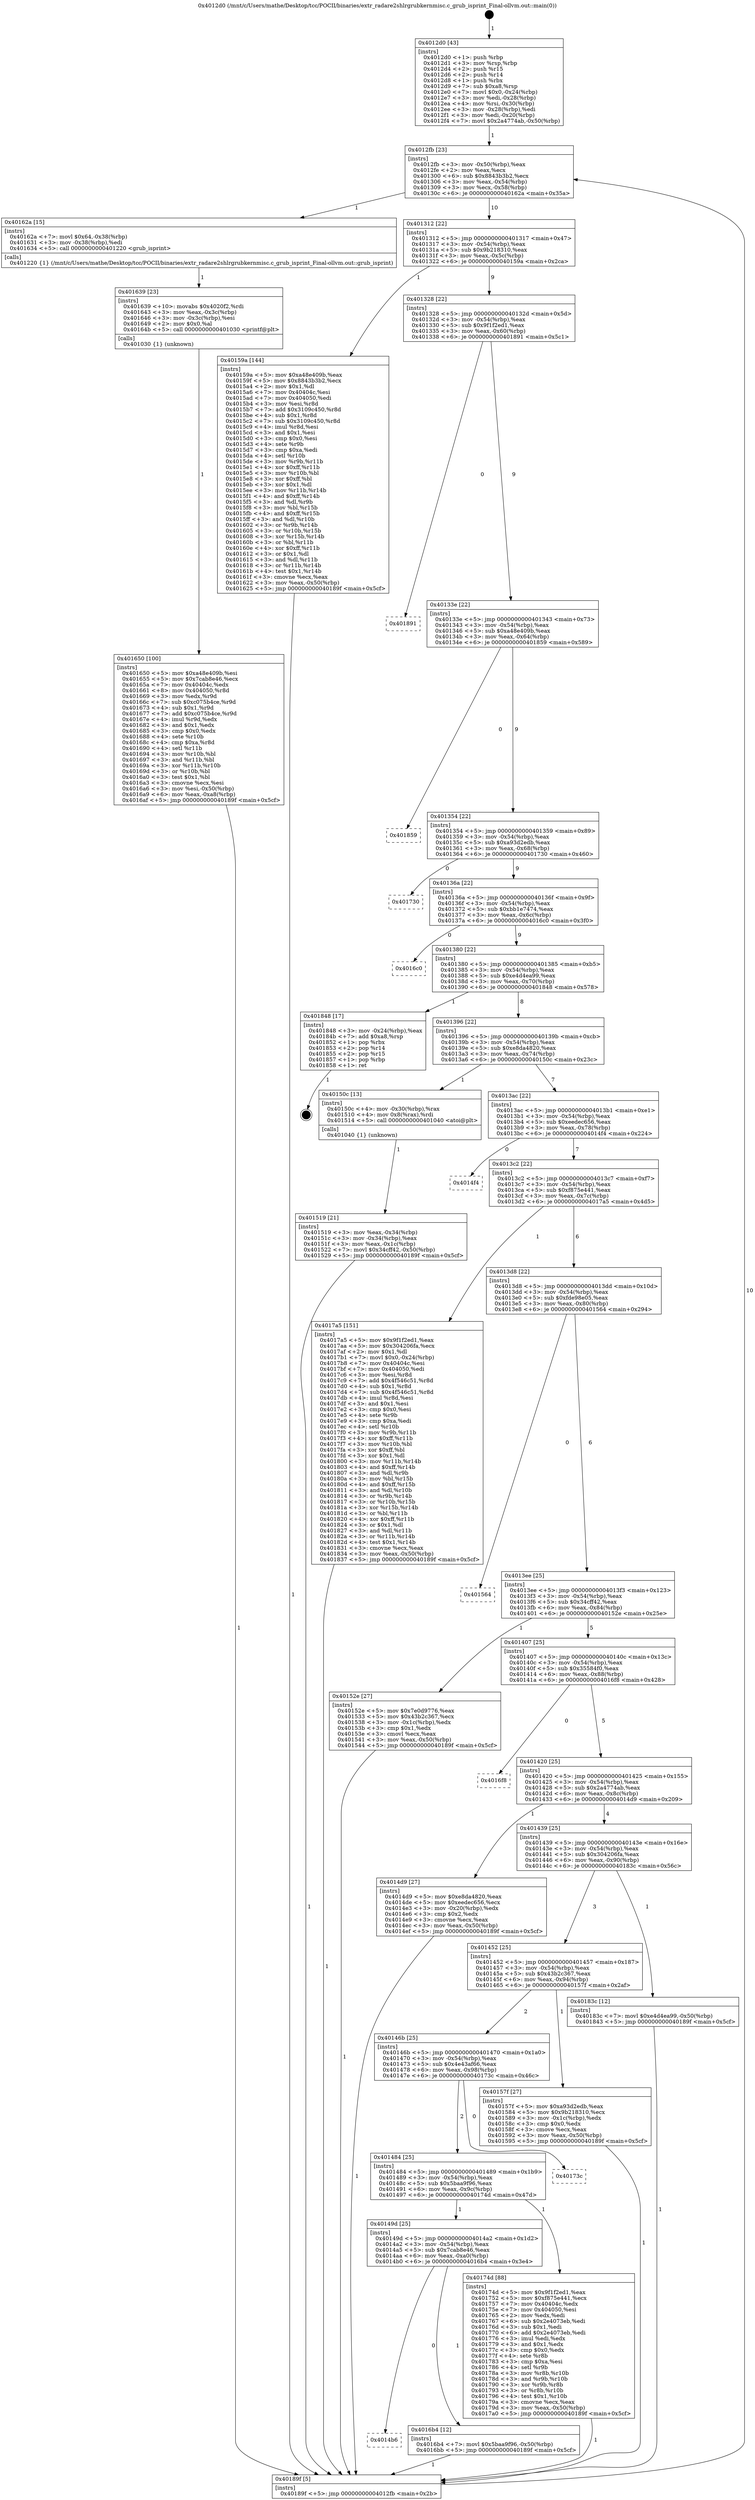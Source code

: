 digraph "0x4012d0" {
  label = "0x4012d0 (/mnt/c/Users/mathe/Desktop/tcc/POCII/binaries/extr_radare2shlrgrubkernmisc.c_grub_isprint_Final-ollvm.out::main(0))"
  labelloc = "t"
  node[shape=record]

  Entry [label="",width=0.3,height=0.3,shape=circle,fillcolor=black,style=filled]
  "0x4012fb" [label="{
     0x4012fb [23]\l
     | [instrs]\l
     &nbsp;&nbsp;0x4012fb \<+3\>: mov -0x50(%rbp),%eax\l
     &nbsp;&nbsp;0x4012fe \<+2\>: mov %eax,%ecx\l
     &nbsp;&nbsp;0x401300 \<+6\>: sub $0x8843b3b2,%ecx\l
     &nbsp;&nbsp;0x401306 \<+3\>: mov %eax,-0x54(%rbp)\l
     &nbsp;&nbsp;0x401309 \<+3\>: mov %ecx,-0x58(%rbp)\l
     &nbsp;&nbsp;0x40130c \<+6\>: je 000000000040162a \<main+0x35a\>\l
  }"]
  "0x40162a" [label="{
     0x40162a [15]\l
     | [instrs]\l
     &nbsp;&nbsp;0x40162a \<+7\>: movl $0x64,-0x38(%rbp)\l
     &nbsp;&nbsp;0x401631 \<+3\>: mov -0x38(%rbp),%edi\l
     &nbsp;&nbsp;0x401634 \<+5\>: call 0000000000401220 \<grub_isprint\>\l
     | [calls]\l
     &nbsp;&nbsp;0x401220 \{1\} (/mnt/c/Users/mathe/Desktop/tcc/POCII/binaries/extr_radare2shlrgrubkernmisc.c_grub_isprint_Final-ollvm.out::grub_isprint)\l
  }"]
  "0x401312" [label="{
     0x401312 [22]\l
     | [instrs]\l
     &nbsp;&nbsp;0x401312 \<+5\>: jmp 0000000000401317 \<main+0x47\>\l
     &nbsp;&nbsp;0x401317 \<+3\>: mov -0x54(%rbp),%eax\l
     &nbsp;&nbsp;0x40131a \<+5\>: sub $0x9b218310,%eax\l
     &nbsp;&nbsp;0x40131f \<+3\>: mov %eax,-0x5c(%rbp)\l
     &nbsp;&nbsp;0x401322 \<+6\>: je 000000000040159a \<main+0x2ca\>\l
  }"]
  Exit [label="",width=0.3,height=0.3,shape=circle,fillcolor=black,style=filled,peripheries=2]
  "0x40159a" [label="{
     0x40159a [144]\l
     | [instrs]\l
     &nbsp;&nbsp;0x40159a \<+5\>: mov $0xa48e409b,%eax\l
     &nbsp;&nbsp;0x40159f \<+5\>: mov $0x8843b3b2,%ecx\l
     &nbsp;&nbsp;0x4015a4 \<+2\>: mov $0x1,%dl\l
     &nbsp;&nbsp;0x4015a6 \<+7\>: mov 0x40404c,%esi\l
     &nbsp;&nbsp;0x4015ad \<+7\>: mov 0x404050,%edi\l
     &nbsp;&nbsp;0x4015b4 \<+3\>: mov %esi,%r8d\l
     &nbsp;&nbsp;0x4015b7 \<+7\>: add $0x3109c450,%r8d\l
     &nbsp;&nbsp;0x4015be \<+4\>: sub $0x1,%r8d\l
     &nbsp;&nbsp;0x4015c2 \<+7\>: sub $0x3109c450,%r8d\l
     &nbsp;&nbsp;0x4015c9 \<+4\>: imul %r8d,%esi\l
     &nbsp;&nbsp;0x4015cd \<+3\>: and $0x1,%esi\l
     &nbsp;&nbsp;0x4015d0 \<+3\>: cmp $0x0,%esi\l
     &nbsp;&nbsp;0x4015d3 \<+4\>: sete %r9b\l
     &nbsp;&nbsp;0x4015d7 \<+3\>: cmp $0xa,%edi\l
     &nbsp;&nbsp;0x4015da \<+4\>: setl %r10b\l
     &nbsp;&nbsp;0x4015de \<+3\>: mov %r9b,%r11b\l
     &nbsp;&nbsp;0x4015e1 \<+4\>: xor $0xff,%r11b\l
     &nbsp;&nbsp;0x4015e5 \<+3\>: mov %r10b,%bl\l
     &nbsp;&nbsp;0x4015e8 \<+3\>: xor $0xff,%bl\l
     &nbsp;&nbsp;0x4015eb \<+3\>: xor $0x1,%dl\l
     &nbsp;&nbsp;0x4015ee \<+3\>: mov %r11b,%r14b\l
     &nbsp;&nbsp;0x4015f1 \<+4\>: and $0xff,%r14b\l
     &nbsp;&nbsp;0x4015f5 \<+3\>: and %dl,%r9b\l
     &nbsp;&nbsp;0x4015f8 \<+3\>: mov %bl,%r15b\l
     &nbsp;&nbsp;0x4015fb \<+4\>: and $0xff,%r15b\l
     &nbsp;&nbsp;0x4015ff \<+3\>: and %dl,%r10b\l
     &nbsp;&nbsp;0x401602 \<+3\>: or %r9b,%r14b\l
     &nbsp;&nbsp;0x401605 \<+3\>: or %r10b,%r15b\l
     &nbsp;&nbsp;0x401608 \<+3\>: xor %r15b,%r14b\l
     &nbsp;&nbsp;0x40160b \<+3\>: or %bl,%r11b\l
     &nbsp;&nbsp;0x40160e \<+4\>: xor $0xff,%r11b\l
     &nbsp;&nbsp;0x401612 \<+3\>: or $0x1,%dl\l
     &nbsp;&nbsp;0x401615 \<+3\>: and %dl,%r11b\l
     &nbsp;&nbsp;0x401618 \<+3\>: or %r11b,%r14b\l
     &nbsp;&nbsp;0x40161b \<+4\>: test $0x1,%r14b\l
     &nbsp;&nbsp;0x40161f \<+3\>: cmovne %ecx,%eax\l
     &nbsp;&nbsp;0x401622 \<+3\>: mov %eax,-0x50(%rbp)\l
     &nbsp;&nbsp;0x401625 \<+5\>: jmp 000000000040189f \<main+0x5cf\>\l
  }"]
  "0x401328" [label="{
     0x401328 [22]\l
     | [instrs]\l
     &nbsp;&nbsp;0x401328 \<+5\>: jmp 000000000040132d \<main+0x5d\>\l
     &nbsp;&nbsp;0x40132d \<+3\>: mov -0x54(%rbp),%eax\l
     &nbsp;&nbsp;0x401330 \<+5\>: sub $0x9f1f2ed1,%eax\l
     &nbsp;&nbsp;0x401335 \<+3\>: mov %eax,-0x60(%rbp)\l
     &nbsp;&nbsp;0x401338 \<+6\>: je 0000000000401891 \<main+0x5c1\>\l
  }"]
  "0x4014b6" [label="{
     0x4014b6\l
  }", style=dashed]
  "0x401891" [label="{
     0x401891\l
  }", style=dashed]
  "0x40133e" [label="{
     0x40133e [22]\l
     | [instrs]\l
     &nbsp;&nbsp;0x40133e \<+5\>: jmp 0000000000401343 \<main+0x73\>\l
     &nbsp;&nbsp;0x401343 \<+3\>: mov -0x54(%rbp),%eax\l
     &nbsp;&nbsp;0x401346 \<+5\>: sub $0xa48e409b,%eax\l
     &nbsp;&nbsp;0x40134b \<+3\>: mov %eax,-0x64(%rbp)\l
     &nbsp;&nbsp;0x40134e \<+6\>: je 0000000000401859 \<main+0x589\>\l
  }"]
  "0x4016b4" [label="{
     0x4016b4 [12]\l
     | [instrs]\l
     &nbsp;&nbsp;0x4016b4 \<+7\>: movl $0x5baa9f96,-0x50(%rbp)\l
     &nbsp;&nbsp;0x4016bb \<+5\>: jmp 000000000040189f \<main+0x5cf\>\l
  }"]
  "0x401859" [label="{
     0x401859\l
  }", style=dashed]
  "0x401354" [label="{
     0x401354 [22]\l
     | [instrs]\l
     &nbsp;&nbsp;0x401354 \<+5\>: jmp 0000000000401359 \<main+0x89\>\l
     &nbsp;&nbsp;0x401359 \<+3\>: mov -0x54(%rbp),%eax\l
     &nbsp;&nbsp;0x40135c \<+5\>: sub $0xa93d2edb,%eax\l
     &nbsp;&nbsp;0x401361 \<+3\>: mov %eax,-0x68(%rbp)\l
     &nbsp;&nbsp;0x401364 \<+6\>: je 0000000000401730 \<main+0x460\>\l
  }"]
  "0x40149d" [label="{
     0x40149d [25]\l
     | [instrs]\l
     &nbsp;&nbsp;0x40149d \<+5\>: jmp 00000000004014a2 \<main+0x1d2\>\l
     &nbsp;&nbsp;0x4014a2 \<+3\>: mov -0x54(%rbp),%eax\l
     &nbsp;&nbsp;0x4014a5 \<+5\>: sub $0x7cab8e46,%eax\l
     &nbsp;&nbsp;0x4014aa \<+6\>: mov %eax,-0xa0(%rbp)\l
     &nbsp;&nbsp;0x4014b0 \<+6\>: je 00000000004016b4 \<main+0x3e4\>\l
  }"]
  "0x401730" [label="{
     0x401730\l
  }", style=dashed]
  "0x40136a" [label="{
     0x40136a [22]\l
     | [instrs]\l
     &nbsp;&nbsp;0x40136a \<+5\>: jmp 000000000040136f \<main+0x9f\>\l
     &nbsp;&nbsp;0x40136f \<+3\>: mov -0x54(%rbp),%eax\l
     &nbsp;&nbsp;0x401372 \<+5\>: sub $0xbb1e7474,%eax\l
     &nbsp;&nbsp;0x401377 \<+3\>: mov %eax,-0x6c(%rbp)\l
     &nbsp;&nbsp;0x40137a \<+6\>: je 00000000004016c0 \<main+0x3f0\>\l
  }"]
  "0x40174d" [label="{
     0x40174d [88]\l
     | [instrs]\l
     &nbsp;&nbsp;0x40174d \<+5\>: mov $0x9f1f2ed1,%eax\l
     &nbsp;&nbsp;0x401752 \<+5\>: mov $0xf875e441,%ecx\l
     &nbsp;&nbsp;0x401757 \<+7\>: mov 0x40404c,%edx\l
     &nbsp;&nbsp;0x40175e \<+7\>: mov 0x404050,%esi\l
     &nbsp;&nbsp;0x401765 \<+2\>: mov %edx,%edi\l
     &nbsp;&nbsp;0x401767 \<+6\>: sub $0x2e4073eb,%edi\l
     &nbsp;&nbsp;0x40176d \<+3\>: sub $0x1,%edi\l
     &nbsp;&nbsp;0x401770 \<+6\>: add $0x2e4073eb,%edi\l
     &nbsp;&nbsp;0x401776 \<+3\>: imul %edi,%edx\l
     &nbsp;&nbsp;0x401779 \<+3\>: and $0x1,%edx\l
     &nbsp;&nbsp;0x40177c \<+3\>: cmp $0x0,%edx\l
     &nbsp;&nbsp;0x40177f \<+4\>: sete %r8b\l
     &nbsp;&nbsp;0x401783 \<+3\>: cmp $0xa,%esi\l
     &nbsp;&nbsp;0x401786 \<+4\>: setl %r9b\l
     &nbsp;&nbsp;0x40178a \<+3\>: mov %r8b,%r10b\l
     &nbsp;&nbsp;0x40178d \<+3\>: and %r9b,%r10b\l
     &nbsp;&nbsp;0x401790 \<+3\>: xor %r9b,%r8b\l
     &nbsp;&nbsp;0x401793 \<+3\>: or %r8b,%r10b\l
     &nbsp;&nbsp;0x401796 \<+4\>: test $0x1,%r10b\l
     &nbsp;&nbsp;0x40179a \<+3\>: cmovne %ecx,%eax\l
     &nbsp;&nbsp;0x40179d \<+3\>: mov %eax,-0x50(%rbp)\l
     &nbsp;&nbsp;0x4017a0 \<+5\>: jmp 000000000040189f \<main+0x5cf\>\l
  }"]
  "0x4016c0" [label="{
     0x4016c0\l
  }", style=dashed]
  "0x401380" [label="{
     0x401380 [22]\l
     | [instrs]\l
     &nbsp;&nbsp;0x401380 \<+5\>: jmp 0000000000401385 \<main+0xb5\>\l
     &nbsp;&nbsp;0x401385 \<+3\>: mov -0x54(%rbp),%eax\l
     &nbsp;&nbsp;0x401388 \<+5\>: sub $0xe4d4ea99,%eax\l
     &nbsp;&nbsp;0x40138d \<+3\>: mov %eax,-0x70(%rbp)\l
     &nbsp;&nbsp;0x401390 \<+6\>: je 0000000000401848 \<main+0x578\>\l
  }"]
  "0x401484" [label="{
     0x401484 [25]\l
     | [instrs]\l
     &nbsp;&nbsp;0x401484 \<+5\>: jmp 0000000000401489 \<main+0x1b9\>\l
     &nbsp;&nbsp;0x401489 \<+3\>: mov -0x54(%rbp),%eax\l
     &nbsp;&nbsp;0x40148c \<+5\>: sub $0x5baa9f96,%eax\l
     &nbsp;&nbsp;0x401491 \<+6\>: mov %eax,-0x9c(%rbp)\l
     &nbsp;&nbsp;0x401497 \<+6\>: je 000000000040174d \<main+0x47d\>\l
  }"]
  "0x401848" [label="{
     0x401848 [17]\l
     | [instrs]\l
     &nbsp;&nbsp;0x401848 \<+3\>: mov -0x24(%rbp),%eax\l
     &nbsp;&nbsp;0x40184b \<+7\>: add $0xa8,%rsp\l
     &nbsp;&nbsp;0x401852 \<+1\>: pop %rbx\l
     &nbsp;&nbsp;0x401853 \<+2\>: pop %r14\l
     &nbsp;&nbsp;0x401855 \<+2\>: pop %r15\l
     &nbsp;&nbsp;0x401857 \<+1\>: pop %rbp\l
     &nbsp;&nbsp;0x401858 \<+1\>: ret\l
  }"]
  "0x401396" [label="{
     0x401396 [22]\l
     | [instrs]\l
     &nbsp;&nbsp;0x401396 \<+5\>: jmp 000000000040139b \<main+0xcb\>\l
     &nbsp;&nbsp;0x40139b \<+3\>: mov -0x54(%rbp),%eax\l
     &nbsp;&nbsp;0x40139e \<+5\>: sub $0xe8da4820,%eax\l
     &nbsp;&nbsp;0x4013a3 \<+3\>: mov %eax,-0x74(%rbp)\l
     &nbsp;&nbsp;0x4013a6 \<+6\>: je 000000000040150c \<main+0x23c\>\l
  }"]
  "0x40173c" [label="{
     0x40173c\l
  }", style=dashed]
  "0x40150c" [label="{
     0x40150c [13]\l
     | [instrs]\l
     &nbsp;&nbsp;0x40150c \<+4\>: mov -0x30(%rbp),%rax\l
     &nbsp;&nbsp;0x401510 \<+4\>: mov 0x8(%rax),%rdi\l
     &nbsp;&nbsp;0x401514 \<+5\>: call 0000000000401040 \<atoi@plt\>\l
     | [calls]\l
     &nbsp;&nbsp;0x401040 \{1\} (unknown)\l
  }"]
  "0x4013ac" [label="{
     0x4013ac [22]\l
     | [instrs]\l
     &nbsp;&nbsp;0x4013ac \<+5\>: jmp 00000000004013b1 \<main+0xe1\>\l
     &nbsp;&nbsp;0x4013b1 \<+3\>: mov -0x54(%rbp),%eax\l
     &nbsp;&nbsp;0x4013b4 \<+5\>: sub $0xeedec656,%eax\l
     &nbsp;&nbsp;0x4013b9 \<+3\>: mov %eax,-0x78(%rbp)\l
     &nbsp;&nbsp;0x4013bc \<+6\>: je 00000000004014f4 \<main+0x224\>\l
  }"]
  "0x401650" [label="{
     0x401650 [100]\l
     | [instrs]\l
     &nbsp;&nbsp;0x401650 \<+5\>: mov $0xa48e409b,%esi\l
     &nbsp;&nbsp;0x401655 \<+5\>: mov $0x7cab8e46,%ecx\l
     &nbsp;&nbsp;0x40165a \<+7\>: mov 0x40404c,%edx\l
     &nbsp;&nbsp;0x401661 \<+8\>: mov 0x404050,%r8d\l
     &nbsp;&nbsp;0x401669 \<+3\>: mov %edx,%r9d\l
     &nbsp;&nbsp;0x40166c \<+7\>: sub $0xc075b4ce,%r9d\l
     &nbsp;&nbsp;0x401673 \<+4\>: sub $0x1,%r9d\l
     &nbsp;&nbsp;0x401677 \<+7\>: add $0xc075b4ce,%r9d\l
     &nbsp;&nbsp;0x40167e \<+4\>: imul %r9d,%edx\l
     &nbsp;&nbsp;0x401682 \<+3\>: and $0x1,%edx\l
     &nbsp;&nbsp;0x401685 \<+3\>: cmp $0x0,%edx\l
     &nbsp;&nbsp;0x401688 \<+4\>: sete %r10b\l
     &nbsp;&nbsp;0x40168c \<+4\>: cmp $0xa,%r8d\l
     &nbsp;&nbsp;0x401690 \<+4\>: setl %r11b\l
     &nbsp;&nbsp;0x401694 \<+3\>: mov %r10b,%bl\l
     &nbsp;&nbsp;0x401697 \<+3\>: and %r11b,%bl\l
     &nbsp;&nbsp;0x40169a \<+3\>: xor %r11b,%r10b\l
     &nbsp;&nbsp;0x40169d \<+3\>: or %r10b,%bl\l
     &nbsp;&nbsp;0x4016a0 \<+3\>: test $0x1,%bl\l
     &nbsp;&nbsp;0x4016a3 \<+3\>: cmovne %ecx,%esi\l
     &nbsp;&nbsp;0x4016a6 \<+3\>: mov %esi,-0x50(%rbp)\l
     &nbsp;&nbsp;0x4016a9 \<+6\>: mov %eax,-0xa8(%rbp)\l
     &nbsp;&nbsp;0x4016af \<+5\>: jmp 000000000040189f \<main+0x5cf\>\l
  }"]
  "0x4014f4" [label="{
     0x4014f4\l
  }", style=dashed]
  "0x4013c2" [label="{
     0x4013c2 [22]\l
     | [instrs]\l
     &nbsp;&nbsp;0x4013c2 \<+5\>: jmp 00000000004013c7 \<main+0xf7\>\l
     &nbsp;&nbsp;0x4013c7 \<+3\>: mov -0x54(%rbp),%eax\l
     &nbsp;&nbsp;0x4013ca \<+5\>: sub $0xf875e441,%eax\l
     &nbsp;&nbsp;0x4013cf \<+3\>: mov %eax,-0x7c(%rbp)\l
     &nbsp;&nbsp;0x4013d2 \<+6\>: je 00000000004017a5 \<main+0x4d5\>\l
  }"]
  "0x401639" [label="{
     0x401639 [23]\l
     | [instrs]\l
     &nbsp;&nbsp;0x401639 \<+10\>: movabs $0x4020f2,%rdi\l
     &nbsp;&nbsp;0x401643 \<+3\>: mov %eax,-0x3c(%rbp)\l
     &nbsp;&nbsp;0x401646 \<+3\>: mov -0x3c(%rbp),%esi\l
     &nbsp;&nbsp;0x401649 \<+2\>: mov $0x0,%al\l
     &nbsp;&nbsp;0x40164b \<+5\>: call 0000000000401030 \<printf@plt\>\l
     | [calls]\l
     &nbsp;&nbsp;0x401030 \{1\} (unknown)\l
  }"]
  "0x4017a5" [label="{
     0x4017a5 [151]\l
     | [instrs]\l
     &nbsp;&nbsp;0x4017a5 \<+5\>: mov $0x9f1f2ed1,%eax\l
     &nbsp;&nbsp;0x4017aa \<+5\>: mov $0x304206fa,%ecx\l
     &nbsp;&nbsp;0x4017af \<+2\>: mov $0x1,%dl\l
     &nbsp;&nbsp;0x4017b1 \<+7\>: movl $0x0,-0x24(%rbp)\l
     &nbsp;&nbsp;0x4017b8 \<+7\>: mov 0x40404c,%esi\l
     &nbsp;&nbsp;0x4017bf \<+7\>: mov 0x404050,%edi\l
     &nbsp;&nbsp;0x4017c6 \<+3\>: mov %esi,%r8d\l
     &nbsp;&nbsp;0x4017c9 \<+7\>: add $0x4f546c51,%r8d\l
     &nbsp;&nbsp;0x4017d0 \<+4\>: sub $0x1,%r8d\l
     &nbsp;&nbsp;0x4017d4 \<+7\>: sub $0x4f546c51,%r8d\l
     &nbsp;&nbsp;0x4017db \<+4\>: imul %r8d,%esi\l
     &nbsp;&nbsp;0x4017df \<+3\>: and $0x1,%esi\l
     &nbsp;&nbsp;0x4017e2 \<+3\>: cmp $0x0,%esi\l
     &nbsp;&nbsp;0x4017e5 \<+4\>: sete %r9b\l
     &nbsp;&nbsp;0x4017e9 \<+3\>: cmp $0xa,%edi\l
     &nbsp;&nbsp;0x4017ec \<+4\>: setl %r10b\l
     &nbsp;&nbsp;0x4017f0 \<+3\>: mov %r9b,%r11b\l
     &nbsp;&nbsp;0x4017f3 \<+4\>: xor $0xff,%r11b\l
     &nbsp;&nbsp;0x4017f7 \<+3\>: mov %r10b,%bl\l
     &nbsp;&nbsp;0x4017fa \<+3\>: xor $0xff,%bl\l
     &nbsp;&nbsp;0x4017fd \<+3\>: xor $0x1,%dl\l
     &nbsp;&nbsp;0x401800 \<+3\>: mov %r11b,%r14b\l
     &nbsp;&nbsp;0x401803 \<+4\>: and $0xff,%r14b\l
     &nbsp;&nbsp;0x401807 \<+3\>: and %dl,%r9b\l
     &nbsp;&nbsp;0x40180a \<+3\>: mov %bl,%r15b\l
     &nbsp;&nbsp;0x40180d \<+4\>: and $0xff,%r15b\l
     &nbsp;&nbsp;0x401811 \<+3\>: and %dl,%r10b\l
     &nbsp;&nbsp;0x401814 \<+3\>: or %r9b,%r14b\l
     &nbsp;&nbsp;0x401817 \<+3\>: or %r10b,%r15b\l
     &nbsp;&nbsp;0x40181a \<+3\>: xor %r15b,%r14b\l
     &nbsp;&nbsp;0x40181d \<+3\>: or %bl,%r11b\l
     &nbsp;&nbsp;0x401820 \<+4\>: xor $0xff,%r11b\l
     &nbsp;&nbsp;0x401824 \<+3\>: or $0x1,%dl\l
     &nbsp;&nbsp;0x401827 \<+3\>: and %dl,%r11b\l
     &nbsp;&nbsp;0x40182a \<+3\>: or %r11b,%r14b\l
     &nbsp;&nbsp;0x40182d \<+4\>: test $0x1,%r14b\l
     &nbsp;&nbsp;0x401831 \<+3\>: cmovne %ecx,%eax\l
     &nbsp;&nbsp;0x401834 \<+3\>: mov %eax,-0x50(%rbp)\l
     &nbsp;&nbsp;0x401837 \<+5\>: jmp 000000000040189f \<main+0x5cf\>\l
  }"]
  "0x4013d8" [label="{
     0x4013d8 [22]\l
     | [instrs]\l
     &nbsp;&nbsp;0x4013d8 \<+5\>: jmp 00000000004013dd \<main+0x10d\>\l
     &nbsp;&nbsp;0x4013dd \<+3\>: mov -0x54(%rbp),%eax\l
     &nbsp;&nbsp;0x4013e0 \<+5\>: sub $0xfde98e05,%eax\l
     &nbsp;&nbsp;0x4013e5 \<+3\>: mov %eax,-0x80(%rbp)\l
     &nbsp;&nbsp;0x4013e8 \<+6\>: je 0000000000401564 \<main+0x294\>\l
  }"]
  "0x40146b" [label="{
     0x40146b [25]\l
     | [instrs]\l
     &nbsp;&nbsp;0x40146b \<+5\>: jmp 0000000000401470 \<main+0x1a0\>\l
     &nbsp;&nbsp;0x401470 \<+3\>: mov -0x54(%rbp),%eax\l
     &nbsp;&nbsp;0x401473 \<+5\>: sub $0x4e43af66,%eax\l
     &nbsp;&nbsp;0x401478 \<+6\>: mov %eax,-0x98(%rbp)\l
     &nbsp;&nbsp;0x40147e \<+6\>: je 000000000040173c \<main+0x46c\>\l
  }"]
  "0x401564" [label="{
     0x401564\l
  }", style=dashed]
  "0x4013ee" [label="{
     0x4013ee [25]\l
     | [instrs]\l
     &nbsp;&nbsp;0x4013ee \<+5\>: jmp 00000000004013f3 \<main+0x123\>\l
     &nbsp;&nbsp;0x4013f3 \<+3\>: mov -0x54(%rbp),%eax\l
     &nbsp;&nbsp;0x4013f6 \<+5\>: sub $0x34cff42,%eax\l
     &nbsp;&nbsp;0x4013fb \<+6\>: mov %eax,-0x84(%rbp)\l
     &nbsp;&nbsp;0x401401 \<+6\>: je 000000000040152e \<main+0x25e\>\l
  }"]
  "0x40157f" [label="{
     0x40157f [27]\l
     | [instrs]\l
     &nbsp;&nbsp;0x40157f \<+5\>: mov $0xa93d2edb,%eax\l
     &nbsp;&nbsp;0x401584 \<+5\>: mov $0x9b218310,%ecx\l
     &nbsp;&nbsp;0x401589 \<+3\>: mov -0x1c(%rbp),%edx\l
     &nbsp;&nbsp;0x40158c \<+3\>: cmp $0x0,%edx\l
     &nbsp;&nbsp;0x40158f \<+3\>: cmove %ecx,%eax\l
     &nbsp;&nbsp;0x401592 \<+3\>: mov %eax,-0x50(%rbp)\l
     &nbsp;&nbsp;0x401595 \<+5\>: jmp 000000000040189f \<main+0x5cf\>\l
  }"]
  "0x40152e" [label="{
     0x40152e [27]\l
     | [instrs]\l
     &nbsp;&nbsp;0x40152e \<+5\>: mov $0x7e0d9776,%eax\l
     &nbsp;&nbsp;0x401533 \<+5\>: mov $0x43b2c367,%ecx\l
     &nbsp;&nbsp;0x401538 \<+3\>: mov -0x1c(%rbp),%edx\l
     &nbsp;&nbsp;0x40153b \<+3\>: cmp $0x1,%edx\l
     &nbsp;&nbsp;0x40153e \<+3\>: cmovl %ecx,%eax\l
     &nbsp;&nbsp;0x401541 \<+3\>: mov %eax,-0x50(%rbp)\l
     &nbsp;&nbsp;0x401544 \<+5\>: jmp 000000000040189f \<main+0x5cf\>\l
  }"]
  "0x401407" [label="{
     0x401407 [25]\l
     | [instrs]\l
     &nbsp;&nbsp;0x401407 \<+5\>: jmp 000000000040140c \<main+0x13c\>\l
     &nbsp;&nbsp;0x40140c \<+3\>: mov -0x54(%rbp),%eax\l
     &nbsp;&nbsp;0x40140f \<+5\>: sub $0x35584f0,%eax\l
     &nbsp;&nbsp;0x401414 \<+6\>: mov %eax,-0x88(%rbp)\l
     &nbsp;&nbsp;0x40141a \<+6\>: je 00000000004016f8 \<main+0x428\>\l
  }"]
  "0x401452" [label="{
     0x401452 [25]\l
     | [instrs]\l
     &nbsp;&nbsp;0x401452 \<+5\>: jmp 0000000000401457 \<main+0x187\>\l
     &nbsp;&nbsp;0x401457 \<+3\>: mov -0x54(%rbp),%eax\l
     &nbsp;&nbsp;0x40145a \<+5\>: sub $0x43b2c367,%eax\l
     &nbsp;&nbsp;0x40145f \<+6\>: mov %eax,-0x94(%rbp)\l
     &nbsp;&nbsp;0x401465 \<+6\>: je 000000000040157f \<main+0x2af\>\l
  }"]
  "0x4016f8" [label="{
     0x4016f8\l
  }", style=dashed]
  "0x401420" [label="{
     0x401420 [25]\l
     | [instrs]\l
     &nbsp;&nbsp;0x401420 \<+5\>: jmp 0000000000401425 \<main+0x155\>\l
     &nbsp;&nbsp;0x401425 \<+3\>: mov -0x54(%rbp),%eax\l
     &nbsp;&nbsp;0x401428 \<+5\>: sub $0x2a4774ab,%eax\l
     &nbsp;&nbsp;0x40142d \<+6\>: mov %eax,-0x8c(%rbp)\l
     &nbsp;&nbsp;0x401433 \<+6\>: je 00000000004014d9 \<main+0x209\>\l
  }"]
  "0x40183c" [label="{
     0x40183c [12]\l
     | [instrs]\l
     &nbsp;&nbsp;0x40183c \<+7\>: movl $0xe4d4ea99,-0x50(%rbp)\l
     &nbsp;&nbsp;0x401843 \<+5\>: jmp 000000000040189f \<main+0x5cf\>\l
  }"]
  "0x4014d9" [label="{
     0x4014d9 [27]\l
     | [instrs]\l
     &nbsp;&nbsp;0x4014d9 \<+5\>: mov $0xe8da4820,%eax\l
     &nbsp;&nbsp;0x4014de \<+5\>: mov $0xeedec656,%ecx\l
     &nbsp;&nbsp;0x4014e3 \<+3\>: mov -0x20(%rbp),%edx\l
     &nbsp;&nbsp;0x4014e6 \<+3\>: cmp $0x2,%edx\l
     &nbsp;&nbsp;0x4014e9 \<+3\>: cmovne %ecx,%eax\l
     &nbsp;&nbsp;0x4014ec \<+3\>: mov %eax,-0x50(%rbp)\l
     &nbsp;&nbsp;0x4014ef \<+5\>: jmp 000000000040189f \<main+0x5cf\>\l
  }"]
  "0x401439" [label="{
     0x401439 [25]\l
     | [instrs]\l
     &nbsp;&nbsp;0x401439 \<+5\>: jmp 000000000040143e \<main+0x16e\>\l
     &nbsp;&nbsp;0x40143e \<+3\>: mov -0x54(%rbp),%eax\l
     &nbsp;&nbsp;0x401441 \<+5\>: sub $0x304206fa,%eax\l
     &nbsp;&nbsp;0x401446 \<+6\>: mov %eax,-0x90(%rbp)\l
     &nbsp;&nbsp;0x40144c \<+6\>: je 000000000040183c \<main+0x56c\>\l
  }"]
  "0x40189f" [label="{
     0x40189f [5]\l
     | [instrs]\l
     &nbsp;&nbsp;0x40189f \<+5\>: jmp 00000000004012fb \<main+0x2b\>\l
  }"]
  "0x4012d0" [label="{
     0x4012d0 [43]\l
     | [instrs]\l
     &nbsp;&nbsp;0x4012d0 \<+1\>: push %rbp\l
     &nbsp;&nbsp;0x4012d1 \<+3\>: mov %rsp,%rbp\l
     &nbsp;&nbsp;0x4012d4 \<+2\>: push %r15\l
     &nbsp;&nbsp;0x4012d6 \<+2\>: push %r14\l
     &nbsp;&nbsp;0x4012d8 \<+1\>: push %rbx\l
     &nbsp;&nbsp;0x4012d9 \<+7\>: sub $0xa8,%rsp\l
     &nbsp;&nbsp;0x4012e0 \<+7\>: movl $0x0,-0x24(%rbp)\l
     &nbsp;&nbsp;0x4012e7 \<+3\>: mov %edi,-0x28(%rbp)\l
     &nbsp;&nbsp;0x4012ea \<+4\>: mov %rsi,-0x30(%rbp)\l
     &nbsp;&nbsp;0x4012ee \<+3\>: mov -0x28(%rbp),%edi\l
     &nbsp;&nbsp;0x4012f1 \<+3\>: mov %edi,-0x20(%rbp)\l
     &nbsp;&nbsp;0x4012f4 \<+7\>: movl $0x2a4774ab,-0x50(%rbp)\l
  }"]
  "0x401519" [label="{
     0x401519 [21]\l
     | [instrs]\l
     &nbsp;&nbsp;0x401519 \<+3\>: mov %eax,-0x34(%rbp)\l
     &nbsp;&nbsp;0x40151c \<+3\>: mov -0x34(%rbp),%eax\l
     &nbsp;&nbsp;0x40151f \<+3\>: mov %eax,-0x1c(%rbp)\l
     &nbsp;&nbsp;0x401522 \<+7\>: movl $0x34cff42,-0x50(%rbp)\l
     &nbsp;&nbsp;0x401529 \<+5\>: jmp 000000000040189f \<main+0x5cf\>\l
  }"]
  Entry -> "0x4012d0" [label=" 1"]
  "0x4012fb" -> "0x40162a" [label=" 1"]
  "0x4012fb" -> "0x401312" [label=" 10"]
  "0x401848" -> Exit [label=" 1"]
  "0x401312" -> "0x40159a" [label=" 1"]
  "0x401312" -> "0x401328" [label=" 9"]
  "0x40183c" -> "0x40189f" [label=" 1"]
  "0x401328" -> "0x401891" [label=" 0"]
  "0x401328" -> "0x40133e" [label=" 9"]
  "0x4017a5" -> "0x40189f" [label=" 1"]
  "0x40133e" -> "0x401859" [label=" 0"]
  "0x40133e" -> "0x401354" [label=" 9"]
  "0x40174d" -> "0x40189f" [label=" 1"]
  "0x401354" -> "0x401730" [label=" 0"]
  "0x401354" -> "0x40136a" [label=" 9"]
  "0x40149d" -> "0x4014b6" [label=" 0"]
  "0x40136a" -> "0x4016c0" [label=" 0"]
  "0x40136a" -> "0x401380" [label=" 9"]
  "0x40149d" -> "0x4016b4" [label=" 1"]
  "0x401380" -> "0x401848" [label=" 1"]
  "0x401380" -> "0x401396" [label=" 8"]
  "0x401484" -> "0x40149d" [label=" 1"]
  "0x401396" -> "0x40150c" [label=" 1"]
  "0x401396" -> "0x4013ac" [label=" 7"]
  "0x401484" -> "0x40174d" [label=" 1"]
  "0x4013ac" -> "0x4014f4" [label=" 0"]
  "0x4013ac" -> "0x4013c2" [label=" 7"]
  "0x40146b" -> "0x401484" [label=" 2"]
  "0x4013c2" -> "0x4017a5" [label=" 1"]
  "0x4013c2" -> "0x4013d8" [label=" 6"]
  "0x40146b" -> "0x40173c" [label=" 0"]
  "0x4013d8" -> "0x401564" [label=" 0"]
  "0x4013d8" -> "0x4013ee" [label=" 6"]
  "0x4016b4" -> "0x40189f" [label=" 1"]
  "0x4013ee" -> "0x40152e" [label=" 1"]
  "0x4013ee" -> "0x401407" [label=" 5"]
  "0x401650" -> "0x40189f" [label=" 1"]
  "0x401407" -> "0x4016f8" [label=" 0"]
  "0x401407" -> "0x401420" [label=" 5"]
  "0x40162a" -> "0x401639" [label=" 1"]
  "0x401420" -> "0x4014d9" [label=" 1"]
  "0x401420" -> "0x401439" [label=" 4"]
  "0x4014d9" -> "0x40189f" [label=" 1"]
  "0x4012d0" -> "0x4012fb" [label=" 1"]
  "0x40189f" -> "0x4012fb" [label=" 10"]
  "0x40150c" -> "0x401519" [label=" 1"]
  "0x401519" -> "0x40189f" [label=" 1"]
  "0x40152e" -> "0x40189f" [label=" 1"]
  "0x40159a" -> "0x40189f" [label=" 1"]
  "0x401439" -> "0x40183c" [label=" 1"]
  "0x401439" -> "0x401452" [label=" 3"]
  "0x401639" -> "0x401650" [label=" 1"]
  "0x401452" -> "0x40157f" [label=" 1"]
  "0x401452" -> "0x40146b" [label=" 2"]
  "0x40157f" -> "0x40189f" [label=" 1"]
}
